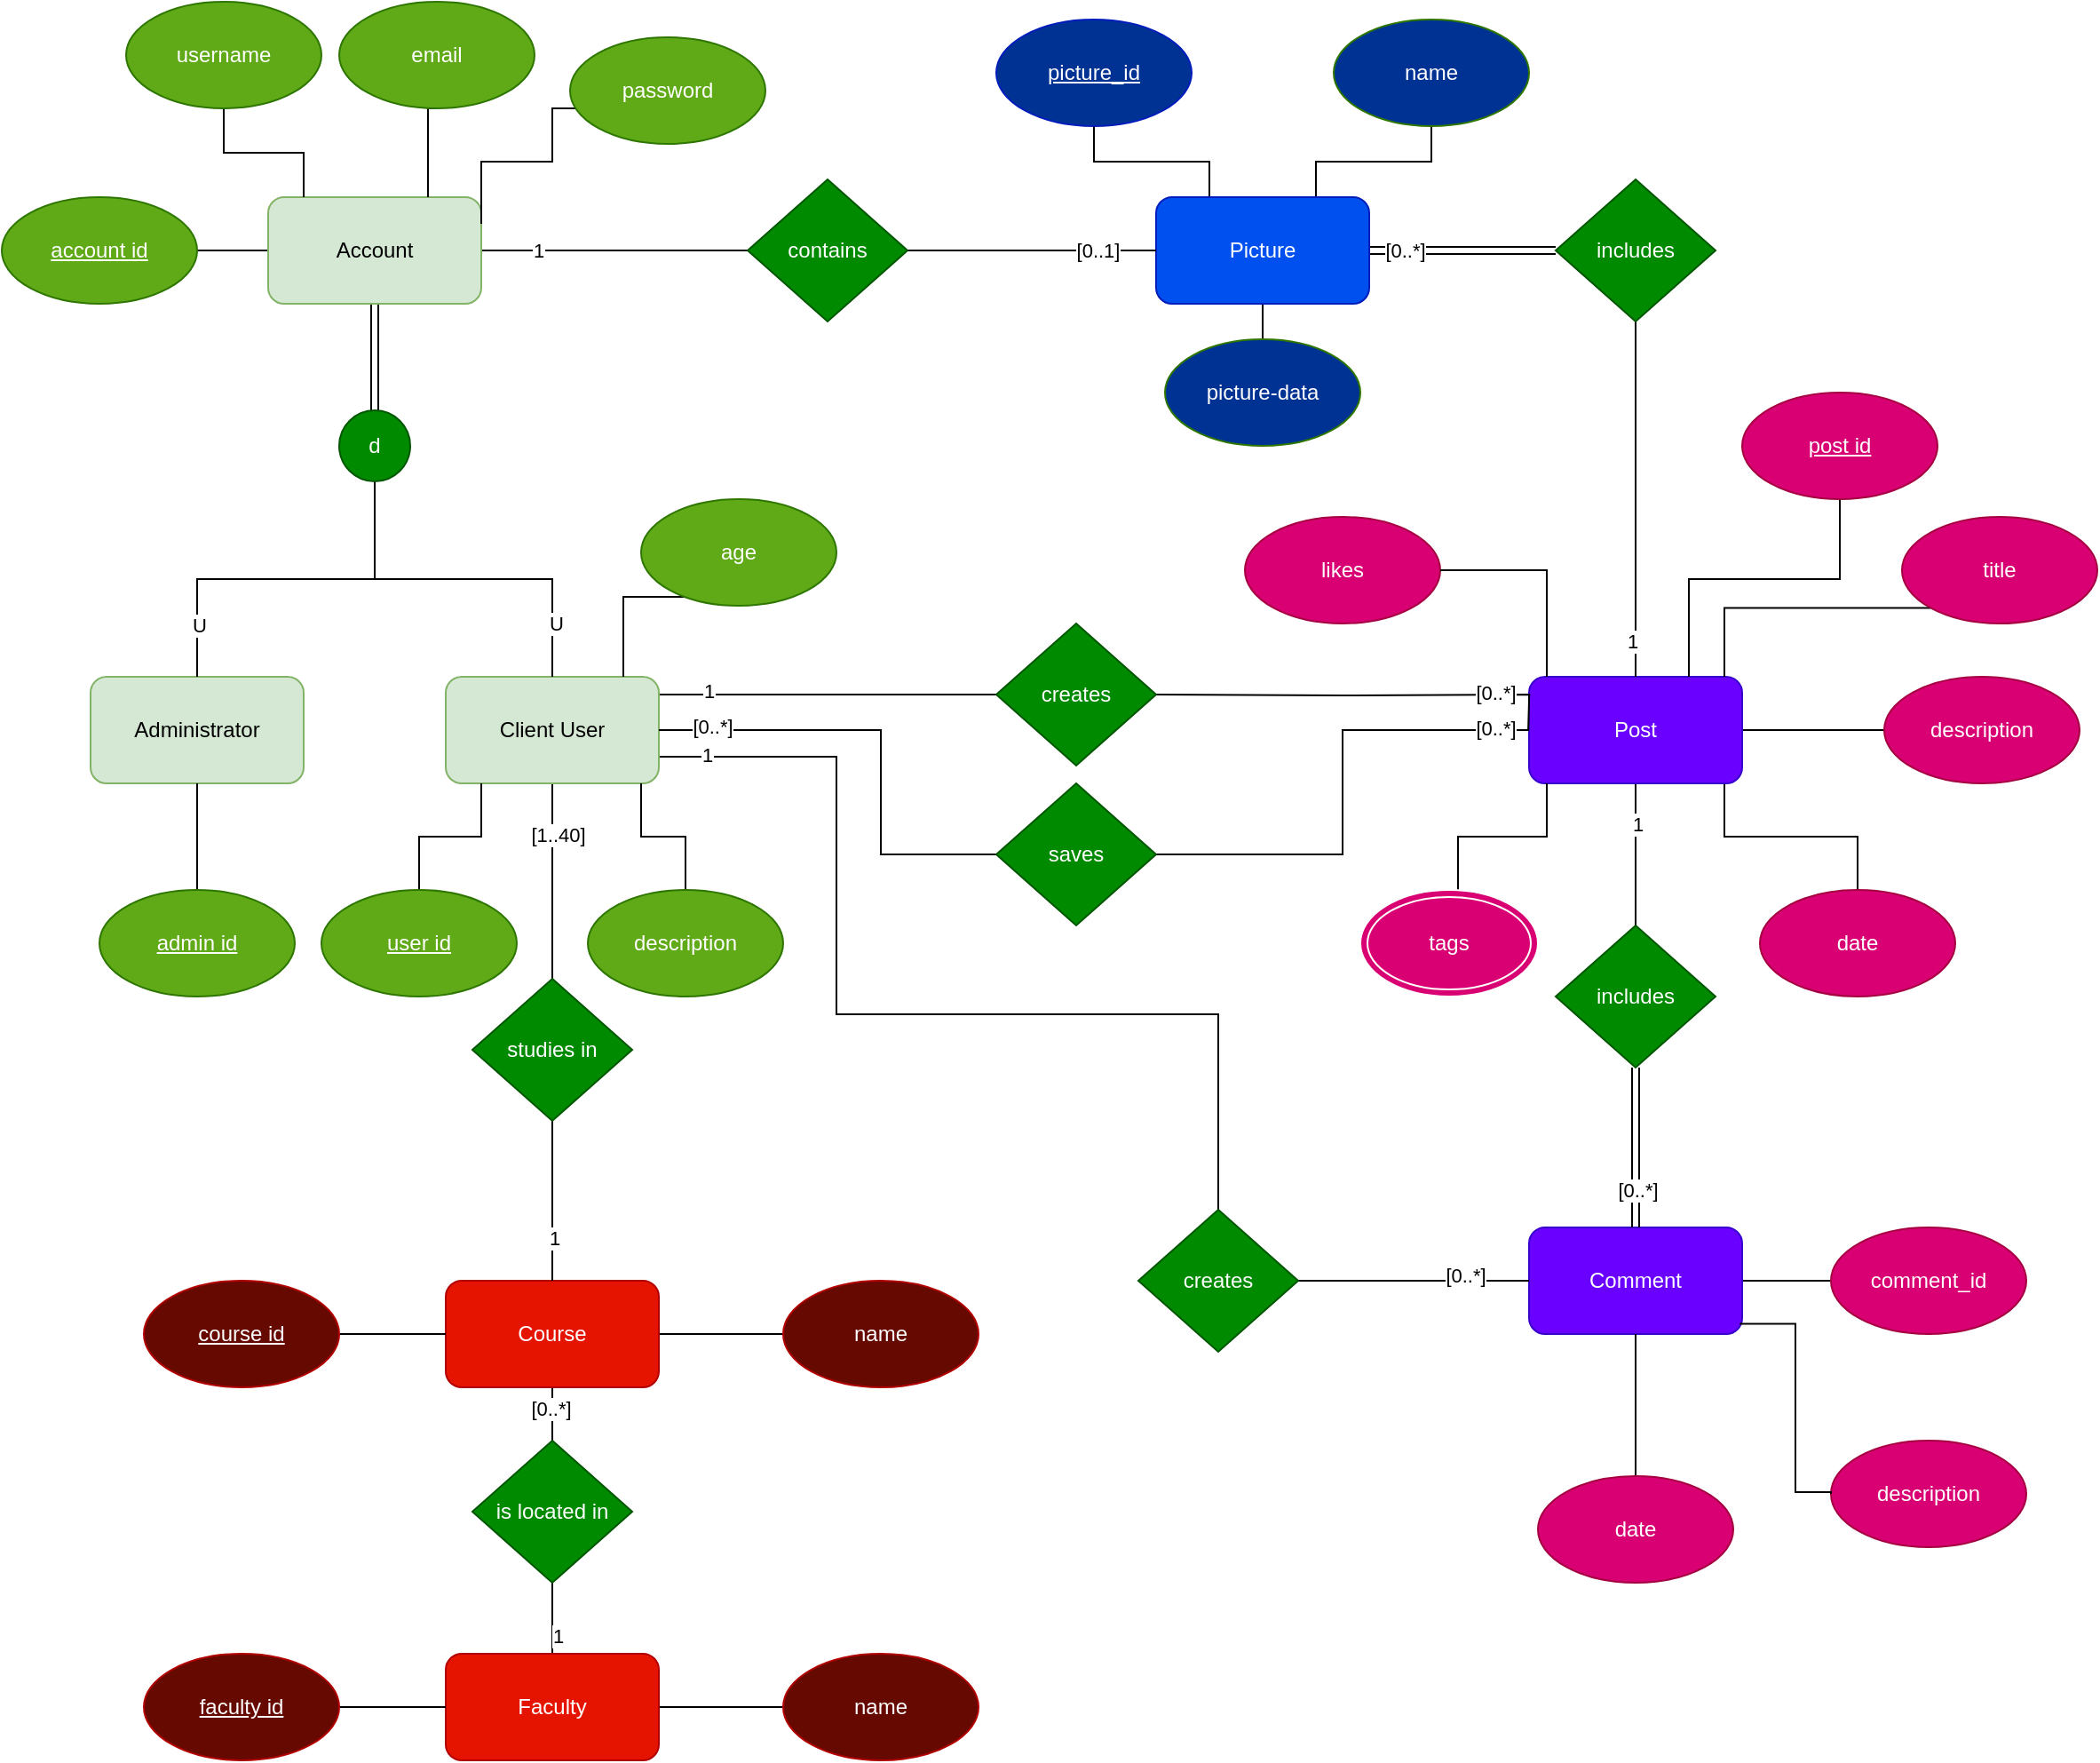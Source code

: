 <mxfile version="22.1.2" type="github">
  <diagram id="R2lEEEUBdFMjLlhIrx00" name="Page-1">
    <mxGraphModel dx="1400" dy="707" grid="1" gridSize="10" guides="1" tooltips="1" connect="1" arrows="1" fold="1" page="1" pageScale="1" pageWidth="850" pageHeight="1100" math="0" shadow="0" extFonts="Permanent Marker^https://fonts.googleapis.com/css?family=Permanent+Marker">
      <root>
        <mxCell id="0" />
        <mxCell id="1" parent="0" />
        <mxCell id="fr7ok5PWlqHTc7R7XnK3-13" style="edgeStyle=orthogonalEdgeStyle;rounded=0;orthogonalLoop=1;jettySize=auto;html=1;exitX=0;exitY=0.5;exitDx=0;exitDy=0;endArrow=none;endFill=0;" edge="1" parent="1" source="fr7ok5PWlqHTc7R7XnK3-1" target="fr7ok5PWlqHTc7R7XnK3-12">
          <mxGeometry relative="1" as="geometry" />
        </mxCell>
        <mxCell id="fr7ok5PWlqHTc7R7XnK3-14" style="edgeStyle=orthogonalEdgeStyle;rounded=0;orthogonalLoop=1;jettySize=auto;html=1;exitX=0.5;exitY=1;exitDx=0;exitDy=0;shape=link;" edge="1" parent="1" source="fr7ok5PWlqHTc7R7XnK3-1" target="fr7ok5PWlqHTc7R7XnK3-11">
          <mxGeometry relative="1" as="geometry" />
        </mxCell>
        <mxCell id="fr7ok5PWlqHTc7R7XnK3-36" style="edgeStyle=orthogonalEdgeStyle;rounded=0;orthogonalLoop=1;jettySize=auto;html=1;exitX=1;exitY=0.5;exitDx=0;exitDy=0;entryX=0;entryY=0.5;entryDx=0;entryDy=0;endArrow=none;endFill=0;" edge="1" parent="1" source="fr7ok5PWlqHTc7R7XnK3-1" target="fr7ok5PWlqHTc7R7XnK3-35">
          <mxGeometry relative="1" as="geometry" />
        </mxCell>
        <mxCell id="fr7ok5PWlqHTc7R7XnK3-38" value="1" style="edgeLabel;html=1;align=center;verticalAlign=middle;resizable=0;points=[];" vertex="1" connectable="0" parent="fr7ok5PWlqHTc7R7XnK3-36">
          <mxGeometry x="-0.578" relative="1" as="geometry">
            <mxPoint as="offset" />
          </mxGeometry>
        </mxCell>
        <mxCell id="fr7ok5PWlqHTc7R7XnK3-1" value="Account" style="rounded=1;whiteSpace=wrap;html=1;fillColor=#d5e8d4;strokeColor=#82b366;" vertex="1" parent="1">
          <mxGeometry x="180" y="150" width="120" height="60" as="geometry" />
        </mxCell>
        <mxCell id="fr7ok5PWlqHTc7R7XnK3-49" style="edgeStyle=orthogonalEdgeStyle;rounded=0;orthogonalLoop=1;jettySize=auto;html=1;exitX=0.5;exitY=1;exitDx=0;exitDy=0;endArrow=none;endFill=0;" edge="1" parent="1" source="fr7ok5PWlqHTc7R7XnK3-2" target="fr7ok5PWlqHTc7R7XnK3-48">
          <mxGeometry relative="1" as="geometry" />
        </mxCell>
        <mxCell id="fr7ok5PWlqHTc7R7XnK3-51" value="[1..40]" style="edgeLabel;html=1;align=center;verticalAlign=middle;resizable=0;points=[];" vertex="1" connectable="0" parent="fr7ok5PWlqHTc7R7XnK3-49">
          <mxGeometry x="-0.475" y="3" relative="1" as="geometry">
            <mxPoint as="offset" />
          </mxGeometry>
        </mxCell>
        <mxCell id="fr7ok5PWlqHTc7R7XnK3-88" style="edgeStyle=orthogonalEdgeStyle;rounded=0;orthogonalLoop=1;jettySize=auto;html=1;exitX=1;exitY=0.25;exitDx=0;exitDy=0;endArrow=none;endFill=0;" edge="1" parent="1" source="fr7ok5PWlqHTc7R7XnK3-2" target="fr7ok5PWlqHTc7R7XnK3-87">
          <mxGeometry relative="1" as="geometry">
            <Array as="points">
              <mxPoint x="400" y="430" />
            </Array>
          </mxGeometry>
        </mxCell>
        <mxCell id="fr7ok5PWlqHTc7R7XnK3-90" value="1" style="edgeLabel;html=1;align=center;verticalAlign=middle;resizable=0;points=[];" vertex="1" connectable="0" parent="fr7ok5PWlqHTc7R7XnK3-88">
          <mxGeometry x="-0.665" y="2" relative="1" as="geometry">
            <mxPoint as="offset" />
          </mxGeometry>
        </mxCell>
        <mxCell id="fr7ok5PWlqHTc7R7XnK3-110" style="edgeStyle=orthogonalEdgeStyle;rounded=0;orthogonalLoop=1;jettySize=auto;html=1;exitX=1;exitY=0.75;exitDx=0;exitDy=0;endArrow=none;endFill=0;" edge="1" parent="1" source="fr7ok5PWlqHTc7R7XnK3-2" target="fr7ok5PWlqHTc7R7XnK3-109">
          <mxGeometry relative="1" as="geometry">
            <Array as="points">
              <mxPoint x="500" y="465" />
              <mxPoint x="500" y="610" />
              <mxPoint x="715" y="610" />
            </Array>
          </mxGeometry>
        </mxCell>
        <mxCell id="fr7ok5PWlqHTc7R7XnK3-112" value="1" style="edgeLabel;html=1;align=center;verticalAlign=middle;resizable=0;points=[];" vertex="1" connectable="0" parent="fr7ok5PWlqHTc7R7XnK3-110">
          <mxGeometry x="-0.895" y="1" relative="1" as="geometry">
            <mxPoint x="-3" as="offset" />
          </mxGeometry>
        </mxCell>
        <mxCell id="fr7ok5PWlqHTc7R7XnK3-2" value="Client User" style="rounded=1;whiteSpace=wrap;html=1;fillColor=#d5e8d4;strokeColor=#82b366;" vertex="1" parent="1">
          <mxGeometry x="280" y="420" width="120" height="60" as="geometry" />
        </mxCell>
        <mxCell id="fr7ok5PWlqHTc7R7XnK3-3" value="Administrator" style="rounded=1;whiteSpace=wrap;html=1;fillColor=#d5e8d4;strokeColor=#82b366;" vertex="1" parent="1">
          <mxGeometry x="80" y="420" width="120" height="60" as="geometry" />
        </mxCell>
        <mxCell id="fr7ok5PWlqHTc7R7XnK3-15" style="edgeStyle=orthogonalEdgeStyle;rounded=0;orthogonalLoop=1;jettySize=auto;html=1;exitX=0.5;exitY=1;exitDx=0;exitDy=0;entryX=0.5;entryY=0;entryDx=0;entryDy=0;endArrow=none;endFill=0;" edge="1" parent="1" source="fr7ok5PWlqHTc7R7XnK3-11" target="fr7ok5PWlqHTc7R7XnK3-3">
          <mxGeometry relative="1" as="geometry" />
        </mxCell>
        <mxCell id="fr7ok5PWlqHTc7R7XnK3-18" value="U" style="edgeLabel;html=1;align=center;verticalAlign=middle;resizable=0;points=[];" vertex="1" connectable="0" parent="fr7ok5PWlqHTc7R7XnK3-15">
          <mxGeometry x="0.724" y="1" relative="1" as="geometry">
            <mxPoint as="offset" />
          </mxGeometry>
        </mxCell>
        <mxCell id="fr7ok5PWlqHTc7R7XnK3-16" style="edgeStyle=orthogonalEdgeStyle;rounded=0;orthogonalLoop=1;jettySize=auto;html=1;exitX=0.5;exitY=1;exitDx=0;exitDy=0;endArrow=none;endFill=0;" edge="1" parent="1" source="fr7ok5PWlqHTc7R7XnK3-11" target="fr7ok5PWlqHTc7R7XnK3-2">
          <mxGeometry relative="1" as="geometry" />
        </mxCell>
        <mxCell id="fr7ok5PWlqHTc7R7XnK3-19" value="U" style="edgeLabel;html=1;align=center;verticalAlign=middle;resizable=0;points=[];" vertex="1" connectable="0" parent="fr7ok5PWlqHTc7R7XnK3-16">
          <mxGeometry x="0.713" y="2" relative="1" as="geometry">
            <mxPoint as="offset" />
          </mxGeometry>
        </mxCell>
        <mxCell id="fr7ok5PWlqHTc7R7XnK3-11" value="d" style="ellipse;whiteSpace=wrap;html=1;aspect=fixed;fillColor=#008a00;strokeColor=#005700;fontColor=#ffffff;" vertex="1" parent="1">
          <mxGeometry x="220" y="270" width="40" height="40" as="geometry" />
        </mxCell>
        <mxCell id="fr7ok5PWlqHTc7R7XnK3-12" value="&lt;u&gt;account id&lt;/u&gt;" style="ellipse;whiteSpace=wrap;html=1;fillColor=#60a917;strokeColor=#2D7600;fontColor=#ffffff;" vertex="1" parent="1">
          <mxGeometry x="30" y="150" width="110" height="60" as="geometry" />
        </mxCell>
        <mxCell id="fr7ok5PWlqHTc7R7XnK3-23" style="edgeStyle=orthogonalEdgeStyle;rounded=0;orthogonalLoop=1;jettySize=auto;html=1;endArrow=none;endFill=0;" edge="1" parent="1" source="fr7ok5PWlqHTc7R7XnK3-20" target="fr7ok5PWlqHTc7R7XnK3-1">
          <mxGeometry relative="1" as="geometry">
            <Array as="points">
              <mxPoint x="155" y="125" />
              <mxPoint x="200" y="125" />
            </Array>
          </mxGeometry>
        </mxCell>
        <mxCell id="fr7ok5PWlqHTc7R7XnK3-20" value="username" style="ellipse;whiteSpace=wrap;html=1;fillColor=#60a917;strokeColor=#2D7600;fontColor=#ffffff;" vertex="1" parent="1">
          <mxGeometry x="100" y="40" width="110" height="60" as="geometry" />
        </mxCell>
        <mxCell id="fr7ok5PWlqHTc7R7XnK3-24" style="edgeStyle=orthogonalEdgeStyle;rounded=0;orthogonalLoop=1;jettySize=auto;html=1;exitX=0.5;exitY=1;exitDx=0;exitDy=0;endArrow=none;endFill=0;" edge="1" parent="1" source="fr7ok5PWlqHTc7R7XnK3-21" target="fr7ok5PWlqHTc7R7XnK3-1">
          <mxGeometry relative="1" as="geometry">
            <Array as="points">
              <mxPoint x="270" y="100" />
            </Array>
          </mxGeometry>
        </mxCell>
        <mxCell id="fr7ok5PWlqHTc7R7XnK3-21" value="email" style="ellipse;whiteSpace=wrap;html=1;fillColor=#60a917;strokeColor=#2D7600;fontColor=#ffffff;" vertex="1" parent="1">
          <mxGeometry x="220" y="40" width="110" height="60" as="geometry" />
        </mxCell>
        <mxCell id="fr7ok5PWlqHTc7R7XnK3-25" style="edgeStyle=orthogonalEdgeStyle;rounded=0;orthogonalLoop=1;jettySize=auto;html=1;exitX=0.5;exitY=1;exitDx=0;exitDy=0;entryX=1;entryY=0.25;entryDx=0;entryDy=0;endArrow=none;endFill=0;" edge="1" parent="1" source="fr7ok5PWlqHTc7R7XnK3-22" target="fr7ok5PWlqHTc7R7XnK3-1">
          <mxGeometry relative="1" as="geometry">
            <Array as="points">
              <mxPoint x="340" y="100" />
              <mxPoint x="340" y="130" />
              <mxPoint x="300" y="130" />
            </Array>
          </mxGeometry>
        </mxCell>
        <mxCell id="fr7ok5PWlqHTc7R7XnK3-22" value="password" style="ellipse;whiteSpace=wrap;html=1;fillColor=#60a917;strokeColor=#2D7600;fontColor=#ffffff;" vertex="1" parent="1">
          <mxGeometry x="350" y="60" width="110" height="60" as="geometry" />
        </mxCell>
        <mxCell id="fr7ok5PWlqHTc7R7XnK3-27" style="edgeStyle=orthogonalEdgeStyle;rounded=0;orthogonalLoop=1;jettySize=auto;html=1;exitX=0.5;exitY=0;exitDx=0;exitDy=0;endArrow=none;endFill=0;" edge="1" parent="1" source="fr7ok5PWlqHTc7R7XnK3-26" target="fr7ok5PWlqHTc7R7XnK3-3">
          <mxGeometry relative="1" as="geometry" />
        </mxCell>
        <mxCell id="fr7ok5PWlqHTc7R7XnK3-26" value="&lt;u&gt;admin id&lt;/u&gt;" style="ellipse;whiteSpace=wrap;html=1;fillColor=#60a917;fontColor=#ffffff;strokeColor=#2D7600;" vertex="1" parent="1">
          <mxGeometry x="85" y="540" width="110" height="60" as="geometry" />
        </mxCell>
        <mxCell id="fr7ok5PWlqHTc7R7XnK3-29" style="edgeStyle=orthogonalEdgeStyle;rounded=0;orthogonalLoop=1;jettySize=auto;html=1;endArrow=none;endFill=0;" edge="1" parent="1" source="fr7ok5PWlqHTc7R7XnK3-28" target="fr7ok5PWlqHTc7R7XnK3-2">
          <mxGeometry relative="1" as="geometry">
            <Array as="points">
              <mxPoint x="265" y="510" />
              <mxPoint x="300" y="510" />
            </Array>
          </mxGeometry>
        </mxCell>
        <mxCell id="fr7ok5PWlqHTc7R7XnK3-28" value="&lt;u&gt;user id&lt;/u&gt;" style="ellipse;whiteSpace=wrap;html=1;fillColor=#60a917;fontColor=#ffffff;strokeColor=#2D7600;" vertex="1" parent="1">
          <mxGeometry x="210" y="540" width="110" height="60" as="geometry" />
        </mxCell>
        <mxCell id="fr7ok5PWlqHTc7R7XnK3-33" style="edgeStyle=orthogonalEdgeStyle;rounded=0;orthogonalLoop=1;jettySize=auto;html=1;endArrow=none;endFill=0;" edge="1" parent="1" source="fr7ok5PWlqHTc7R7XnK3-30" target="fr7ok5PWlqHTc7R7XnK3-2">
          <mxGeometry relative="1" as="geometry">
            <Array as="points">
              <mxPoint x="435" y="375" />
              <mxPoint x="380" y="375" />
            </Array>
          </mxGeometry>
        </mxCell>
        <mxCell id="fr7ok5PWlqHTc7R7XnK3-30" value="age" style="ellipse;whiteSpace=wrap;html=1;fillColor=#60a917;fontColor=#ffffff;strokeColor=#2D7600;" vertex="1" parent="1">
          <mxGeometry x="390" y="320" width="110" height="60" as="geometry" />
        </mxCell>
        <mxCell id="fr7ok5PWlqHTc7R7XnK3-32" style="edgeStyle=orthogonalEdgeStyle;rounded=0;orthogonalLoop=1;jettySize=auto;html=1;endArrow=none;endFill=0;" edge="1" parent="1" source="fr7ok5PWlqHTc7R7XnK3-31" target="fr7ok5PWlqHTc7R7XnK3-2">
          <mxGeometry relative="1" as="geometry">
            <Array as="points">
              <mxPoint x="415" y="510" />
              <mxPoint x="390" y="510" />
            </Array>
          </mxGeometry>
        </mxCell>
        <mxCell id="fr7ok5PWlqHTc7R7XnK3-31" value="description" style="ellipse;whiteSpace=wrap;html=1;fillColor=#60a917;fontColor=#ffffff;strokeColor=#2D7600;" vertex="1" parent="1">
          <mxGeometry x="360" y="540" width="110" height="60" as="geometry" />
        </mxCell>
        <mxCell id="fr7ok5PWlqHTc7R7XnK3-43" style="edgeStyle=orthogonalEdgeStyle;rounded=0;orthogonalLoop=1;jettySize=auto;html=1;exitX=0.25;exitY=0;exitDx=0;exitDy=0;endArrow=none;endFill=0;" edge="1" parent="1" source="fr7ok5PWlqHTc7R7XnK3-34" target="fr7ok5PWlqHTc7R7XnK3-42">
          <mxGeometry relative="1" as="geometry" />
        </mxCell>
        <mxCell id="fr7ok5PWlqHTc7R7XnK3-45" style="edgeStyle=orthogonalEdgeStyle;rounded=0;orthogonalLoop=1;jettySize=auto;html=1;exitX=0.75;exitY=0;exitDx=0;exitDy=0;endArrow=none;endFill=0;" edge="1" parent="1" source="fr7ok5PWlqHTc7R7XnK3-34" target="fr7ok5PWlqHTc7R7XnK3-44">
          <mxGeometry relative="1" as="geometry" />
        </mxCell>
        <mxCell id="fr7ok5PWlqHTc7R7XnK3-47" style="edgeStyle=orthogonalEdgeStyle;rounded=0;orthogonalLoop=1;jettySize=auto;html=1;exitX=0.5;exitY=1;exitDx=0;exitDy=0;endArrow=none;endFill=0;" edge="1" parent="1" source="fr7ok5PWlqHTc7R7XnK3-34" target="fr7ok5PWlqHTc7R7XnK3-46">
          <mxGeometry relative="1" as="geometry">
            <Array as="points">
              <mxPoint x="740" y="230" />
              <mxPoint x="740" y="230" />
            </Array>
          </mxGeometry>
        </mxCell>
        <mxCell id="fr7ok5PWlqHTc7R7XnK3-84" style="edgeStyle=orthogonalEdgeStyle;rounded=0;orthogonalLoop=1;jettySize=auto;html=1;exitX=1;exitY=0.5;exitDx=0;exitDy=0;entryX=0;entryY=0.5;entryDx=0;entryDy=0;endArrow=none;endFill=0;shape=link;" edge="1" parent="1" source="fr7ok5PWlqHTc7R7XnK3-34" target="fr7ok5PWlqHTc7R7XnK3-82">
          <mxGeometry relative="1" as="geometry" />
        </mxCell>
        <mxCell id="fr7ok5PWlqHTc7R7XnK3-85" value="[0..*]" style="edgeLabel;html=1;align=center;verticalAlign=middle;resizable=0;points=[];" vertex="1" connectable="0" parent="fr7ok5PWlqHTc7R7XnK3-84">
          <mxGeometry x="-0.7" y="-3" relative="1" as="geometry">
            <mxPoint x="4" y="-3" as="offset" />
          </mxGeometry>
        </mxCell>
        <mxCell id="fr7ok5PWlqHTc7R7XnK3-34" value="Picture" style="rounded=1;whiteSpace=wrap;html=1;fillColor=#0050ef;strokeColor=#001DBC;fontColor=#ffffff;" vertex="1" parent="1">
          <mxGeometry x="680" y="150" width="120" height="60" as="geometry" />
        </mxCell>
        <mxCell id="fr7ok5PWlqHTc7R7XnK3-37" style="edgeStyle=orthogonalEdgeStyle;rounded=0;orthogonalLoop=1;jettySize=auto;html=1;exitX=1;exitY=0.5;exitDx=0;exitDy=0;endArrow=none;endFill=0;" edge="1" parent="1" source="fr7ok5PWlqHTc7R7XnK3-35" target="fr7ok5PWlqHTc7R7XnK3-34">
          <mxGeometry relative="1" as="geometry" />
        </mxCell>
        <mxCell id="fr7ok5PWlqHTc7R7XnK3-39" value="[0..1]" style="edgeLabel;html=1;align=center;verticalAlign=middle;resizable=0;points=[];" vertex="1" connectable="0" parent="fr7ok5PWlqHTc7R7XnK3-37">
          <mxGeometry x="0.531" relative="1" as="geometry">
            <mxPoint as="offset" />
          </mxGeometry>
        </mxCell>
        <mxCell id="fr7ok5PWlqHTc7R7XnK3-35" value="contains" style="rhombus;whiteSpace=wrap;html=1;fillColor=#008a00;fontColor=#ffffff;strokeColor=#005700;" vertex="1" parent="1">
          <mxGeometry x="450" y="140" width="90" height="80" as="geometry" />
        </mxCell>
        <mxCell id="fr7ok5PWlqHTc7R7XnK3-57" style="edgeStyle=orthogonalEdgeStyle;rounded=0;orthogonalLoop=1;jettySize=auto;html=1;exitX=1;exitY=0.5;exitDx=0;exitDy=0;endArrow=none;endFill=0;" edge="1" parent="1" source="fr7ok5PWlqHTc7R7XnK3-40" target="fr7ok5PWlqHTc7R7XnK3-55">
          <mxGeometry relative="1" as="geometry" />
        </mxCell>
        <mxCell id="fr7ok5PWlqHTc7R7XnK3-64" style="edgeStyle=orthogonalEdgeStyle;rounded=0;orthogonalLoop=1;jettySize=auto;html=1;exitX=0.5;exitY=1;exitDx=0;exitDy=0;endArrow=none;endFill=0;" edge="1" parent="1" source="fr7ok5PWlqHTc7R7XnK3-40" target="fr7ok5PWlqHTc7R7XnK3-63">
          <mxGeometry relative="1" as="geometry" />
        </mxCell>
        <mxCell id="fr7ok5PWlqHTc7R7XnK3-67" value="[0..*]" style="edgeLabel;html=1;align=center;verticalAlign=middle;resizable=0;points=[];" vertex="1" connectable="0" parent="fr7ok5PWlqHTc7R7XnK3-64">
          <mxGeometry x="0.263" y="-1" relative="1" as="geometry">
            <mxPoint as="offset" />
          </mxGeometry>
        </mxCell>
        <mxCell id="fr7ok5PWlqHTc7R7XnK3-40" value="Course" style="rounded=1;whiteSpace=wrap;html=1;fillColor=#e51400;strokeColor=#B20000;fontColor=#ffffff;" vertex="1" parent="1">
          <mxGeometry x="280" y="760" width="120" height="60" as="geometry" />
        </mxCell>
        <mxCell id="fr7ok5PWlqHTc7R7XnK3-42" value="&lt;u&gt;picture_id&lt;/u&gt;" style="ellipse;whiteSpace=wrap;html=1;fillColor=#003294;strokeColor=#001DBC;fontColor=#ffffff;" vertex="1" parent="1">
          <mxGeometry x="590" y="50" width="110" height="60" as="geometry" />
        </mxCell>
        <mxCell id="fr7ok5PWlqHTc7R7XnK3-44" value="name" style="ellipse;whiteSpace=wrap;html=1;fillColor=#003294;strokeColor=#2D7600;fontColor=#ffffff;" vertex="1" parent="1">
          <mxGeometry x="780" y="50" width="110" height="60" as="geometry" />
        </mxCell>
        <mxCell id="fr7ok5PWlqHTc7R7XnK3-46" value="picture-data" style="ellipse;whiteSpace=wrap;html=1;fillColor=#003294;strokeColor=#2D7600;fontColor=#ffffff;" vertex="1" parent="1">
          <mxGeometry x="685" y="230" width="110" height="60" as="geometry" />
        </mxCell>
        <mxCell id="fr7ok5PWlqHTc7R7XnK3-50" style="edgeStyle=orthogonalEdgeStyle;rounded=0;orthogonalLoop=1;jettySize=auto;html=1;exitX=0.5;exitY=1;exitDx=0;exitDy=0;endArrow=none;endFill=0;" edge="1" parent="1" source="fr7ok5PWlqHTc7R7XnK3-48" target="fr7ok5PWlqHTc7R7XnK3-40">
          <mxGeometry relative="1" as="geometry" />
        </mxCell>
        <mxCell id="fr7ok5PWlqHTc7R7XnK3-52" value="1" style="edgeLabel;html=1;align=center;verticalAlign=middle;resizable=0;points=[];" vertex="1" connectable="0" parent="fr7ok5PWlqHTc7R7XnK3-50">
          <mxGeometry x="0.472" y="1" relative="1" as="geometry">
            <mxPoint as="offset" />
          </mxGeometry>
        </mxCell>
        <mxCell id="fr7ok5PWlqHTc7R7XnK3-48" value="studies in" style="rhombus;whiteSpace=wrap;html=1;fillColor=#008a00;fontColor=#ffffff;strokeColor=#005700;" vertex="1" parent="1">
          <mxGeometry x="295" y="590" width="90" height="80" as="geometry" />
        </mxCell>
        <mxCell id="fr7ok5PWlqHTc7R7XnK3-54" value="" style="edgeStyle=orthogonalEdgeStyle;rounded=0;orthogonalLoop=1;jettySize=auto;html=1;endArrow=none;endFill=0;" edge="1" parent="1" source="fr7ok5PWlqHTc7R7XnK3-53" target="fr7ok5PWlqHTc7R7XnK3-40">
          <mxGeometry relative="1" as="geometry" />
        </mxCell>
        <mxCell id="fr7ok5PWlqHTc7R7XnK3-53" value="&lt;u&gt;course id&lt;/u&gt;" style="ellipse;whiteSpace=wrap;html=1;fillColor=#660900;fontColor=#ffffff;strokeColor=#B20000;" vertex="1" parent="1">
          <mxGeometry x="110" y="760" width="110" height="60" as="geometry" />
        </mxCell>
        <mxCell id="fr7ok5PWlqHTc7R7XnK3-55" value="name" style="ellipse;whiteSpace=wrap;html=1;fillColor=#660900;fontColor=#ffffff;strokeColor=#B20000;" vertex="1" parent="1">
          <mxGeometry x="470" y="760" width="110" height="60" as="geometry" />
        </mxCell>
        <mxCell id="fr7ok5PWlqHTc7R7XnK3-58" style="edgeStyle=orthogonalEdgeStyle;rounded=0;orthogonalLoop=1;jettySize=auto;html=1;exitX=1;exitY=0.5;exitDx=0;exitDy=0;endArrow=none;endFill=0;" edge="1" parent="1" source="fr7ok5PWlqHTc7R7XnK3-59" target="fr7ok5PWlqHTc7R7XnK3-62">
          <mxGeometry relative="1" as="geometry" />
        </mxCell>
        <mxCell id="fr7ok5PWlqHTc7R7XnK3-65" style="edgeStyle=orthogonalEdgeStyle;rounded=0;orthogonalLoop=1;jettySize=auto;html=1;entryX=0.5;entryY=1;entryDx=0;entryDy=0;endArrow=none;endFill=0;" edge="1" parent="1" source="fr7ok5PWlqHTc7R7XnK3-59" target="fr7ok5PWlqHTc7R7XnK3-63">
          <mxGeometry relative="1" as="geometry" />
        </mxCell>
        <mxCell id="fr7ok5PWlqHTc7R7XnK3-66" value="1" style="edgeLabel;html=1;align=center;verticalAlign=middle;resizable=0;points=[];" vertex="1" connectable="0" parent="fr7ok5PWlqHTc7R7XnK3-65">
          <mxGeometry x="-0.507" y="-3" relative="1" as="geometry">
            <mxPoint as="offset" />
          </mxGeometry>
        </mxCell>
        <mxCell id="fr7ok5PWlqHTc7R7XnK3-59" value="Faculty" style="rounded=1;whiteSpace=wrap;html=1;fillColor=#e51400;strokeColor=#B20000;fontColor=#ffffff;" vertex="1" parent="1">
          <mxGeometry x="280" y="970" width="120" height="60" as="geometry" />
        </mxCell>
        <mxCell id="fr7ok5PWlqHTc7R7XnK3-60" value="" style="edgeStyle=orthogonalEdgeStyle;rounded=0;orthogonalLoop=1;jettySize=auto;html=1;endArrow=none;endFill=0;" edge="1" parent="1" source="fr7ok5PWlqHTc7R7XnK3-61" target="fr7ok5PWlqHTc7R7XnK3-59">
          <mxGeometry relative="1" as="geometry" />
        </mxCell>
        <mxCell id="fr7ok5PWlqHTc7R7XnK3-61" value="&lt;u&gt;faculty id&lt;/u&gt;" style="ellipse;whiteSpace=wrap;html=1;fillColor=#660900;fontColor=#ffffff;strokeColor=#B20000;" vertex="1" parent="1">
          <mxGeometry x="110" y="970" width="110" height="60" as="geometry" />
        </mxCell>
        <mxCell id="fr7ok5PWlqHTc7R7XnK3-62" value="name" style="ellipse;whiteSpace=wrap;html=1;fillColor=#660900;fontColor=#ffffff;strokeColor=#B20000;" vertex="1" parent="1">
          <mxGeometry x="470" y="970" width="110" height="60" as="geometry" />
        </mxCell>
        <mxCell id="fr7ok5PWlqHTc7R7XnK3-63" value="is located in" style="rhombus;whiteSpace=wrap;html=1;fillColor=#008a00;fontColor=#ffffff;strokeColor=#005700;" vertex="1" parent="1">
          <mxGeometry x="295" y="850" width="90" height="80" as="geometry" />
        </mxCell>
        <mxCell id="fr7ok5PWlqHTc7R7XnK3-78" style="edgeStyle=orthogonalEdgeStyle;rounded=0;orthogonalLoop=1;jettySize=auto;html=1;exitX=1;exitY=0.5;exitDx=0;exitDy=0;endArrow=none;endFill=0;" edge="1" parent="1" source="fr7ok5PWlqHTc7R7XnK3-68" target="fr7ok5PWlqHTc7R7XnK3-71">
          <mxGeometry relative="1" as="geometry" />
        </mxCell>
        <mxCell id="fr7ok5PWlqHTc7R7XnK3-79" style="edgeStyle=orthogonalEdgeStyle;rounded=0;orthogonalLoop=1;jettySize=auto;html=1;exitX=0.75;exitY=1;exitDx=0;exitDy=0;endArrow=none;endFill=0;" edge="1" parent="1" source="fr7ok5PWlqHTc7R7XnK3-68" target="fr7ok5PWlqHTc7R7XnK3-73">
          <mxGeometry relative="1" as="geometry">
            <Array as="points">
              <mxPoint x="1000" y="480" />
              <mxPoint x="1000" y="510" />
              <mxPoint x="1075" y="510" />
            </Array>
          </mxGeometry>
        </mxCell>
        <mxCell id="fr7ok5PWlqHTc7R7XnK3-99" style="edgeStyle=orthogonalEdgeStyle;rounded=0;orthogonalLoop=1;jettySize=auto;html=1;exitX=0.5;exitY=1;exitDx=0;exitDy=0;endArrow=none;endFill=0;" edge="1" parent="1" source="fr7ok5PWlqHTc7R7XnK3-68" target="fr7ok5PWlqHTc7R7XnK3-98">
          <mxGeometry relative="1" as="geometry" />
        </mxCell>
        <mxCell id="fr7ok5PWlqHTc7R7XnK3-102" value="1" style="edgeLabel;html=1;align=center;verticalAlign=middle;resizable=0;points=[];" vertex="1" connectable="0" parent="fr7ok5PWlqHTc7R7XnK3-99">
          <mxGeometry x="-0.421" y="1" relative="1" as="geometry">
            <mxPoint as="offset" />
          </mxGeometry>
        </mxCell>
        <mxCell id="fr7ok5PWlqHTc7R7XnK3-68" value="Post" style="rounded=1;whiteSpace=wrap;html=1;fillColor=#6a00ff;strokeColor=#3700CC;fontColor=#ffffff;" vertex="1" parent="1">
          <mxGeometry x="890" y="420" width="120" height="60" as="geometry" />
        </mxCell>
        <mxCell id="fr7ok5PWlqHTc7R7XnK3-76" style="edgeStyle=orthogonalEdgeStyle;rounded=0;orthogonalLoop=1;jettySize=auto;html=1;endArrow=none;endFill=0;" edge="1" parent="1" source="fr7ok5PWlqHTc7R7XnK3-69" target="fr7ok5PWlqHTc7R7XnK3-68">
          <mxGeometry relative="1" as="geometry">
            <Array as="points">
              <mxPoint x="1065" y="365" />
              <mxPoint x="980" y="365" />
            </Array>
          </mxGeometry>
        </mxCell>
        <mxCell id="fr7ok5PWlqHTc7R7XnK3-69" value="&lt;u&gt;post id&lt;/u&gt;" style="ellipse;whiteSpace=wrap;html=1;fillColor=#d80073;strokeColor=#A50040;fontColor=#ffffff;" vertex="1" parent="1">
          <mxGeometry x="1010" y="260" width="110" height="60" as="geometry" />
        </mxCell>
        <mxCell id="fr7ok5PWlqHTc7R7XnK3-77" style="edgeStyle=orthogonalEdgeStyle;rounded=0;orthogonalLoop=1;jettySize=auto;html=1;exitX=0;exitY=1;exitDx=0;exitDy=0;endArrow=none;endFill=0;" edge="1" parent="1" source="fr7ok5PWlqHTc7R7XnK3-70" target="fr7ok5PWlqHTc7R7XnK3-68">
          <mxGeometry relative="1" as="geometry">
            <Array as="points">
              <mxPoint x="1000" y="381" />
            </Array>
          </mxGeometry>
        </mxCell>
        <mxCell id="fr7ok5PWlqHTc7R7XnK3-70" value="title" style="ellipse;whiteSpace=wrap;html=1;fillColor=#d80073;strokeColor=#A50040;fontColor=#ffffff;" vertex="1" parent="1">
          <mxGeometry x="1100" y="330" width="110" height="60" as="geometry" />
        </mxCell>
        <mxCell id="fr7ok5PWlqHTc7R7XnK3-71" value="description" style="ellipse;whiteSpace=wrap;html=1;fillColor=#d80073;strokeColor=#A50040;fontColor=#ffffff;" vertex="1" parent="1">
          <mxGeometry x="1090" y="420" width="110" height="60" as="geometry" />
        </mxCell>
        <mxCell id="fr7ok5PWlqHTc7R7XnK3-73" value="date" style="ellipse;whiteSpace=wrap;html=1;fillColor=#d80073;strokeColor=#A50040;fontColor=#ffffff;" vertex="1" parent="1">
          <mxGeometry x="1020" y="540" width="110" height="60" as="geometry" />
        </mxCell>
        <mxCell id="fr7ok5PWlqHTc7R7XnK3-74" value="likes" style="ellipse;whiteSpace=wrap;html=1;fillColor=#d80073;strokeColor=#A50040;fontColor=#ffffff;" vertex="1" parent="1">
          <mxGeometry x="730" y="330" width="110" height="60" as="geometry" />
        </mxCell>
        <mxCell id="fr7ok5PWlqHTc7R7XnK3-80" style="edgeStyle=orthogonalEdgeStyle;rounded=0;orthogonalLoop=1;jettySize=auto;html=1;endArrow=none;endFill=0;" edge="1" parent="1" source="fr7ok5PWlqHTc7R7XnK3-75" target="fr7ok5PWlqHTc7R7XnK3-68">
          <mxGeometry relative="1" as="geometry">
            <Array as="points">
              <mxPoint x="850" y="510" />
              <mxPoint x="900" y="510" />
            </Array>
          </mxGeometry>
        </mxCell>
        <mxCell id="fr7ok5PWlqHTc7R7XnK3-75" value="tags" style="ellipse;shape=doubleEllipse;whiteSpace=wrap;html=1;fillColor=#d80073;fontColor=#ffffff;strokeColor=#FFFFFF;" vertex="1" parent="1">
          <mxGeometry x="795" y="540" width="100" height="60" as="geometry" />
        </mxCell>
        <mxCell id="fr7ok5PWlqHTc7R7XnK3-81" style="edgeStyle=orthogonalEdgeStyle;rounded=0;orthogonalLoop=1;jettySize=auto;html=1;exitX=1;exitY=0.5;exitDx=0;exitDy=0;endArrow=none;endFill=0;" edge="1" parent="1" source="fr7ok5PWlqHTc7R7XnK3-74">
          <mxGeometry relative="1" as="geometry">
            <mxPoint x="900" y="420" as="targetPoint" />
            <Array as="points">
              <mxPoint x="900" y="360" />
            </Array>
          </mxGeometry>
        </mxCell>
        <mxCell id="fr7ok5PWlqHTc7R7XnK3-83" style="edgeStyle=orthogonalEdgeStyle;rounded=0;orthogonalLoop=1;jettySize=auto;html=1;exitX=0.5;exitY=1;exitDx=0;exitDy=0;endArrow=none;endFill=0;" edge="1" parent="1" source="fr7ok5PWlqHTc7R7XnK3-82" target="fr7ok5PWlqHTc7R7XnK3-68">
          <mxGeometry relative="1" as="geometry" />
        </mxCell>
        <mxCell id="fr7ok5PWlqHTc7R7XnK3-86" value="1" style="edgeLabel;html=1;align=center;verticalAlign=middle;resizable=0;points=[];" vertex="1" connectable="0" parent="fr7ok5PWlqHTc7R7XnK3-83">
          <mxGeometry x="0.807" y="-2" relative="1" as="geometry">
            <mxPoint y="-1" as="offset" />
          </mxGeometry>
        </mxCell>
        <mxCell id="fr7ok5PWlqHTc7R7XnK3-82" value="includes" style="rhombus;whiteSpace=wrap;html=1;fillColor=#008a00;fontColor=#ffffff;strokeColor=#005700;" vertex="1" parent="1">
          <mxGeometry x="905" y="140" width="90" height="80" as="geometry" />
        </mxCell>
        <mxCell id="fr7ok5PWlqHTc7R7XnK3-89" style="edgeStyle=orthogonalEdgeStyle;rounded=0;orthogonalLoop=1;jettySize=auto;html=1;endArrow=none;endFill=0;" edge="1" parent="1">
          <mxGeometry relative="1" as="geometry">
            <mxPoint x="679.516" y="430.03" as="sourcePoint" />
            <mxPoint x="889.55" y="450.03" as="targetPoint" />
          </mxGeometry>
        </mxCell>
        <mxCell id="fr7ok5PWlqHTc7R7XnK3-91" value="[0..*]" style="edgeLabel;html=1;align=center;verticalAlign=middle;resizable=0;points=[];" vertex="1" connectable="0" parent="fr7ok5PWlqHTc7R7XnK3-89">
          <mxGeometry x="0.657" y="1" relative="1" as="geometry">
            <mxPoint as="offset" />
          </mxGeometry>
        </mxCell>
        <mxCell id="fr7ok5PWlqHTc7R7XnK3-87" value="creates" style="rhombus;whiteSpace=wrap;html=1;fillColor=#008a00;fontColor=#ffffff;strokeColor=#005700;" vertex="1" parent="1">
          <mxGeometry x="590" y="390" width="90" height="80" as="geometry" />
        </mxCell>
        <mxCell id="fr7ok5PWlqHTc7R7XnK3-92" style="edgeStyle=orthogonalEdgeStyle;rounded=0;orthogonalLoop=1;jettySize=auto;html=1;endArrow=none;endFill=0;entryX=0;entryY=0.5;entryDx=0;entryDy=0;" edge="1" parent="1" target="fr7ok5PWlqHTc7R7XnK3-96" source="fr7ok5PWlqHTc7R7XnK3-2">
          <mxGeometry relative="1" as="geometry">
            <mxPoint x="390" y="440" as="sourcePoint" />
            <Array as="points">
              <mxPoint x="525" y="450" />
              <mxPoint x="525" y="520" />
            </Array>
          </mxGeometry>
        </mxCell>
        <mxCell id="fr7ok5PWlqHTc7R7XnK3-93" value="[0..*]" style="edgeLabel;html=1;align=center;verticalAlign=middle;resizable=0;points=[];" vertex="1" connectable="0" parent="fr7ok5PWlqHTc7R7XnK3-92">
          <mxGeometry x="-0.665" y="2" relative="1" as="geometry">
            <mxPoint x="-14" as="offset" />
          </mxGeometry>
        </mxCell>
        <mxCell id="fr7ok5PWlqHTc7R7XnK3-94" style="edgeStyle=orthogonalEdgeStyle;rounded=0;orthogonalLoop=1;jettySize=auto;html=1;endArrow=none;endFill=0;entryX=0;entryY=0.5;entryDx=0;entryDy=0;exitX=1;exitY=0.5;exitDx=0;exitDy=0;" edge="1" parent="1" source="fr7ok5PWlqHTc7R7XnK3-96" target="fr7ok5PWlqHTc7R7XnK3-68">
          <mxGeometry relative="1" as="geometry">
            <mxPoint x="674.396" y="530.03" as="sourcePoint" />
            <mxPoint x="884.43" y="550.03" as="targetPoint" />
          </mxGeometry>
        </mxCell>
        <mxCell id="fr7ok5PWlqHTc7R7XnK3-95" value="[0..*]" style="edgeLabel;html=1;align=center;verticalAlign=middle;resizable=0;points=[];" vertex="1" connectable="0" parent="fr7ok5PWlqHTc7R7XnK3-94">
          <mxGeometry x="0.657" y="1" relative="1" as="geometry">
            <mxPoint x="29" as="offset" />
          </mxGeometry>
        </mxCell>
        <mxCell id="fr7ok5PWlqHTc7R7XnK3-96" value="saves" style="rhombus;whiteSpace=wrap;html=1;fillColor=#008a00;fontColor=#ffffff;strokeColor=#005700;" vertex="1" parent="1">
          <mxGeometry x="590" y="480" width="90" height="80" as="geometry" />
        </mxCell>
        <mxCell id="fr7ok5PWlqHTc7R7XnK3-107" style="edgeStyle=orthogonalEdgeStyle;rounded=0;orthogonalLoop=1;jettySize=auto;html=1;exitX=1;exitY=0.5;exitDx=0;exitDy=0;endArrow=none;endFill=0;" edge="1" parent="1" source="fr7ok5PWlqHTc7R7XnK3-97" target="fr7ok5PWlqHTc7R7XnK3-103">
          <mxGeometry relative="1" as="geometry" />
        </mxCell>
        <mxCell id="fr7ok5PWlqHTc7R7XnK3-97" value="Comment" style="rounded=1;whiteSpace=wrap;html=1;fillColor=#6a00ff;strokeColor=#3700CC;fontColor=#ffffff;" vertex="1" parent="1">
          <mxGeometry x="890" y="730" width="120" height="60" as="geometry" />
        </mxCell>
        <mxCell id="fr7ok5PWlqHTc7R7XnK3-100" style="edgeStyle=orthogonalEdgeStyle;rounded=0;orthogonalLoop=1;jettySize=auto;html=1;exitX=0.5;exitY=1;exitDx=0;exitDy=0;endArrow=none;endFill=0;shape=link;" edge="1" parent="1" source="fr7ok5PWlqHTc7R7XnK3-98" target="fr7ok5PWlqHTc7R7XnK3-97">
          <mxGeometry relative="1" as="geometry" />
        </mxCell>
        <mxCell id="fr7ok5PWlqHTc7R7XnK3-101" value="[0..*]" style="edgeLabel;html=1;align=center;verticalAlign=middle;resizable=0;points=[];" vertex="1" connectable="0" parent="fr7ok5PWlqHTc7R7XnK3-100">
          <mxGeometry x="0.53" y="1" relative="1" as="geometry">
            <mxPoint as="offset" />
          </mxGeometry>
        </mxCell>
        <mxCell id="fr7ok5PWlqHTc7R7XnK3-98" value="includes" style="rhombus;whiteSpace=wrap;html=1;fillColor=#008a00;fontColor=#ffffff;strokeColor=#005700;" vertex="1" parent="1">
          <mxGeometry x="905" y="560" width="90" height="80" as="geometry" />
        </mxCell>
        <mxCell id="fr7ok5PWlqHTc7R7XnK3-103" value="comment_id" style="ellipse;whiteSpace=wrap;html=1;fillColor=#d80073;strokeColor=#A50040;fontColor=#ffffff;" vertex="1" parent="1">
          <mxGeometry x="1060" y="730" width="110" height="60" as="geometry" />
        </mxCell>
        <mxCell id="fr7ok5PWlqHTc7R7XnK3-106" style="edgeStyle=orthogonalEdgeStyle;rounded=0;orthogonalLoop=1;jettySize=auto;html=1;exitX=0.5;exitY=0;exitDx=0;exitDy=0;entryX=0.5;entryY=1;entryDx=0;entryDy=0;endArrow=none;endFill=0;" edge="1" parent="1" source="fr7ok5PWlqHTc7R7XnK3-104" target="fr7ok5PWlqHTc7R7XnK3-97">
          <mxGeometry relative="1" as="geometry" />
        </mxCell>
        <mxCell id="fr7ok5PWlqHTc7R7XnK3-104" value="date" style="ellipse;whiteSpace=wrap;html=1;fillColor=#d80073;strokeColor=#A50040;fontColor=#ffffff;" vertex="1" parent="1">
          <mxGeometry x="895" y="870" width="110" height="60" as="geometry" />
        </mxCell>
        <mxCell id="fr7ok5PWlqHTc7R7XnK3-105" value="description" style="ellipse;whiteSpace=wrap;html=1;fillColor=#d80073;strokeColor=#A50040;fontColor=#ffffff;" vertex="1" parent="1">
          <mxGeometry x="1060" y="850" width="110" height="60" as="geometry" />
        </mxCell>
        <mxCell id="fr7ok5PWlqHTc7R7XnK3-108" style="edgeStyle=orthogonalEdgeStyle;rounded=0;orthogonalLoop=1;jettySize=auto;html=1;exitX=0;exitY=0.5;exitDx=0;exitDy=0;entryX=0.989;entryY=0.904;entryDx=0;entryDy=0;entryPerimeter=0;endArrow=none;endFill=0;" edge="1" parent="1" source="fr7ok5PWlqHTc7R7XnK3-105" target="fr7ok5PWlqHTc7R7XnK3-97">
          <mxGeometry relative="1" as="geometry">
            <Array as="points">
              <mxPoint x="1060" y="879" />
              <mxPoint x="1040" y="879" />
              <mxPoint x="1040" y="784" />
            </Array>
          </mxGeometry>
        </mxCell>
        <mxCell id="fr7ok5PWlqHTc7R7XnK3-111" style="edgeStyle=orthogonalEdgeStyle;rounded=0;orthogonalLoop=1;jettySize=auto;html=1;exitX=1;exitY=0.5;exitDx=0;exitDy=0;endArrow=none;endFill=0;" edge="1" parent="1" source="fr7ok5PWlqHTc7R7XnK3-109" target="fr7ok5PWlqHTc7R7XnK3-97">
          <mxGeometry relative="1" as="geometry" />
        </mxCell>
        <mxCell id="fr7ok5PWlqHTc7R7XnK3-113" value="[0..*]" style="edgeLabel;html=1;align=center;verticalAlign=middle;resizable=0;points=[];" vertex="1" connectable="0" parent="fr7ok5PWlqHTc7R7XnK3-111">
          <mxGeometry x="0.44" y="3" relative="1" as="geometry">
            <mxPoint as="offset" />
          </mxGeometry>
        </mxCell>
        <mxCell id="fr7ok5PWlqHTc7R7XnK3-109" value="creates" style="rhombus;whiteSpace=wrap;html=1;fillColor=#008a00;fontColor=#ffffff;strokeColor=#005700;" vertex="1" parent="1">
          <mxGeometry x="670" y="720" width="90" height="80" as="geometry" />
        </mxCell>
      </root>
    </mxGraphModel>
  </diagram>
</mxfile>
